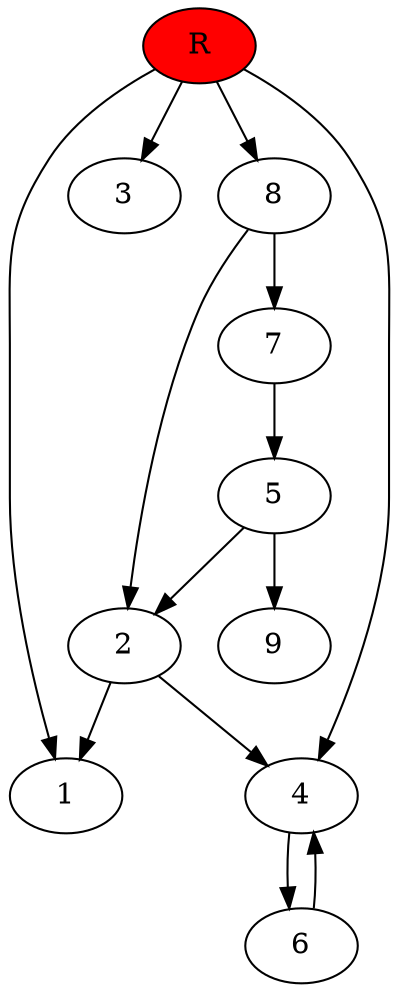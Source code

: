 digraph prb33856 {
	1
	2
	3
	4
	5
	6
	7
	8
	R [fillcolor="#ff0000" style=filled]
	2 -> 1
	2 -> 4
	4 -> 6
	5 -> 2
	5 -> 9
	6 -> 4
	7 -> 5
	8 -> 2
	8 -> 7
	R -> 1
	R -> 3
	R -> 4
	R -> 8
}
